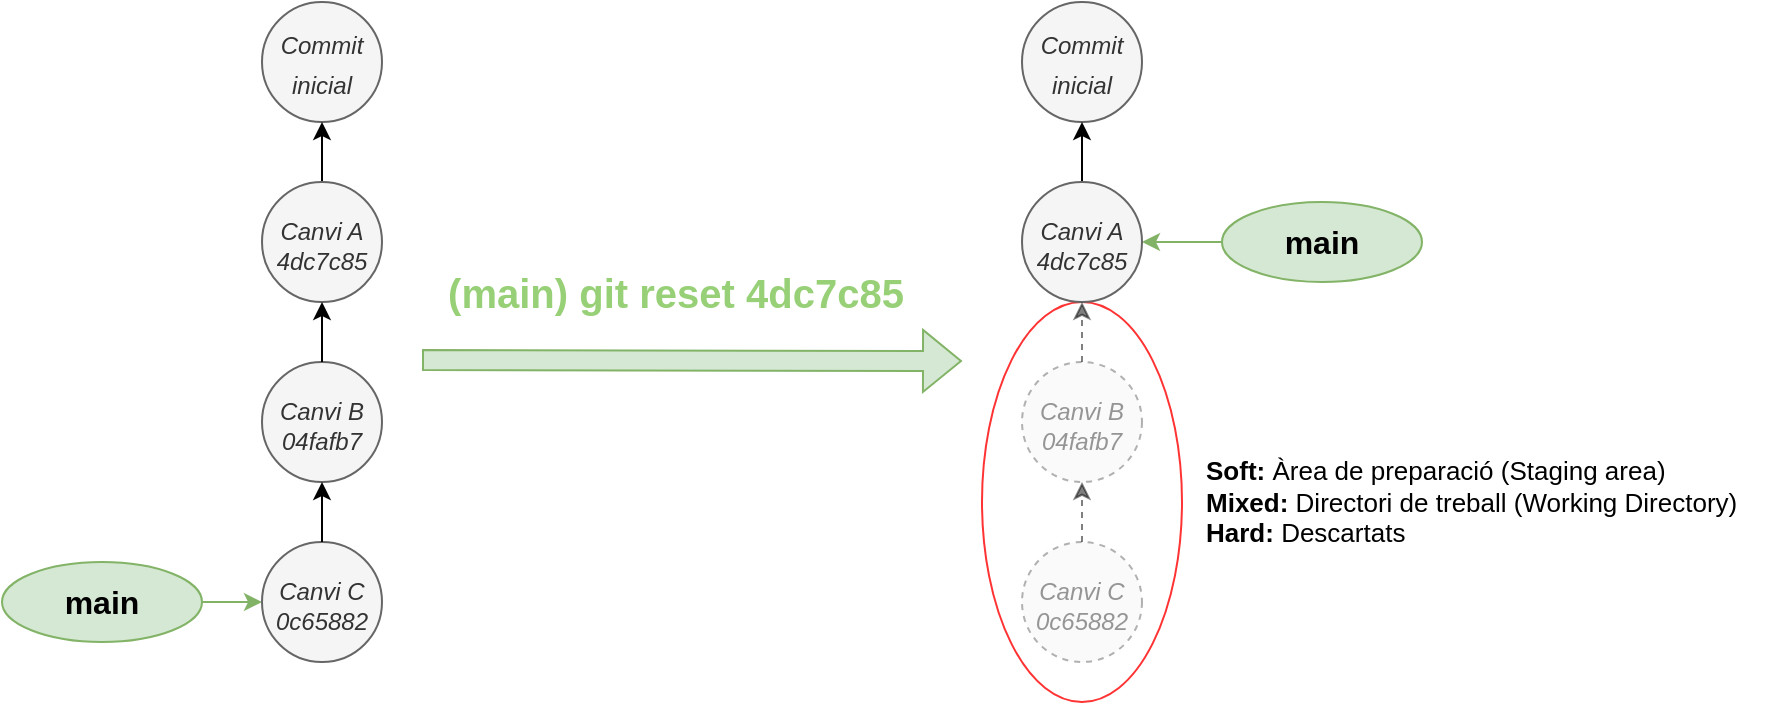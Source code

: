 <mxfile version="28.2.5">
  <diagram name="Pàgina-1" id="mhbHxmUa4zc_a_H4eHv1">
    <mxGraphModel dx="1239" dy="1151" grid="1" gridSize="10" guides="1" tooltips="1" connect="1" arrows="1" fold="1" page="1" pageScale="1" pageWidth="827" pageHeight="1169" math="0" shadow="0">
      <root>
        <mxCell id="0" />
        <mxCell id="1" parent="0" />
        <mxCell id="gPPwztmyjoWQSpUjfVR2-18" value="" style="ellipse;whiteSpace=wrap;html=1;strokeColor=#FF3333;fillColor=none;" parent="1" vertex="1">
          <mxGeometry x="1400" y="750" width="100" height="200" as="geometry" />
        </mxCell>
        <mxCell id="dp8ddyL-VryvzM2425Ij-3" style="rounded=0;orthogonalLoop=1;jettySize=auto;html=1;fillColor=#d5e8d4;strokeColor=#82b366;" parent="1" source="dp8ddyL-VryvzM2425Ij-4" target="gPPwztmyjoWQSpUjfVR2-4" edge="1">
          <mxGeometry relative="1" as="geometry">
            <mxPoint x="956.667" y="777.5" as="targetPoint" />
          </mxGeometry>
        </mxCell>
        <mxCell id="dp8ddyL-VryvzM2425Ij-4" value="main" style="ellipse;whiteSpace=wrap;html=1;fillColor=#d5e8d4;strokeColor=#82b366;fontSize=16;fontStyle=1" parent="1" vertex="1">
          <mxGeometry x="910" y="880" width="100" height="40" as="geometry" />
        </mxCell>
        <mxCell id="dp8ddyL-VryvzM2425Ij-13" value="&lt;i style=&quot;font-size: 16px;&quot;&gt;&lt;font style=&quot;font-size: 12px;&quot;&gt;Commit inicial&lt;/font&gt;&lt;/i&gt;" style="ellipse;whiteSpace=wrap;html=1;fillColor=#f5f5f5;fontColor=#333333;strokeColor=#666666;" parent="1" vertex="1">
          <mxGeometry x="1040" y="600" width="60" height="60" as="geometry" />
        </mxCell>
        <mxCell id="dp8ddyL-VryvzM2425Ij-42" value="&lt;i style=&quot;font-size: 16px;&quot;&gt;&lt;font style=&quot;font-size: 12px;&quot;&gt;Canvi B&lt;/font&gt;&lt;/i&gt;&lt;div&gt;&lt;i style=&quot;&quot;&gt;&lt;font style=&quot;&quot;&gt;04fafb7&lt;/font&gt;&lt;/i&gt;&lt;/div&gt;" style="ellipse;whiteSpace=wrap;html=1;fillColor=#f5f5f5;fontColor=#333333;strokeColor=#666666;" parent="1" vertex="1">
          <mxGeometry x="1040" y="780" width="60" height="60" as="geometry" />
        </mxCell>
        <mxCell id="dp8ddyL-VryvzM2425Ij-45" style="rounded=0;orthogonalLoop=1;jettySize=auto;html=1;" parent="1" source="gPPwztmyjoWQSpUjfVR2-1" target="dp8ddyL-VryvzM2425Ij-13" edge="1">
          <mxGeometry relative="1" as="geometry">
            <mxPoint x="1159" y="643.5" as="sourcePoint" />
            <mxPoint x="1011" y="786.5" as="targetPoint" />
          </mxGeometry>
        </mxCell>
        <mxCell id="gPPwztmyjoWQSpUjfVR2-1" value="&lt;i style=&quot;font-size: 16px;&quot;&gt;&lt;font style=&quot;font-size: 12px;&quot;&gt;Canvi A&lt;/font&gt;&lt;/i&gt;&lt;div&gt;&lt;i style=&quot;&quot;&gt;&lt;font style=&quot;&quot;&gt;4dc7c85&lt;/font&gt;&lt;/i&gt;&lt;/div&gt;" style="ellipse;whiteSpace=wrap;html=1;fillColor=#f5f5f5;fontColor=#333333;strokeColor=#666666;" parent="1" vertex="1">
          <mxGeometry x="1040" y="690" width="60" height="60" as="geometry" />
        </mxCell>
        <mxCell id="gPPwztmyjoWQSpUjfVR2-3" style="rounded=0;orthogonalLoop=1;jettySize=auto;html=1;" parent="1" source="dp8ddyL-VryvzM2425Ij-42" target="gPPwztmyjoWQSpUjfVR2-1" edge="1">
          <mxGeometry relative="1" as="geometry">
            <mxPoint x="1070" y="808" as="sourcePoint" />
            <mxPoint x="1020" y="808" as="targetPoint" />
          </mxGeometry>
        </mxCell>
        <mxCell id="gPPwztmyjoWQSpUjfVR2-4" value="&lt;i style=&quot;font-size: 16px;&quot;&gt;&lt;font style=&quot;font-size: 12px;&quot;&gt;Canvi C&lt;/font&gt;&lt;/i&gt;&lt;div&gt;&lt;i style=&quot;&quot;&gt;&lt;font style=&quot;&quot;&gt;0c65882&lt;/font&gt;&lt;/i&gt;&lt;/div&gt;" style="ellipse;whiteSpace=wrap;html=1;fillColor=#f5f5f5;fontColor=#333333;strokeColor=#666666;" parent="1" vertex="1">
          <mxGeometry x="1040" y="870" width="60" height="60" as="geometry" />
        </mxCell>
        <mxCell id="gPPwztmyjoWQSpUjfVR2-5" style="rounded=0;orthogonalLoop=1;jettySize=auto;html=1;" parent="1" source="gPPwztmyjoWQSpUjfVR2-4" target="dp8ddyL-VryvzM2425Ij-42" edge="1">
          <mxGeometry relative="1" as="geometry">
            <mxPoint x="1170" y="808" as="sourcePoint" />
            <mxPoint x="1130" y="808" as="targetPoint" />
          </mxGeometry>
        </mxCell>
        <mxCell id="gPPwztmyjoWQSpUjfVR2-6" value="" style="shape=flexArrow;endArrow=classic;html=1;rounded=0;fillColor=#d5e8d4;strokeColor=#82b366;" parent="1" edge="1">
          <mxGeometry width="50" height="50" relative="1" as="geometry">
            <mxPoint x="1120" y="779" as="sourcePoint" />
            <mxPoint x="1390" y="779.5" as="targetPoint" />
          </mxGeometry>
        </mxCell>
        <mxCell id="gPPwztmyjoWQSpUjfVR2-7" value="&lt;font size=&quot;1&quot; color=&quot;#97d077&quot;&gt;&lt;b style=&quot;font-size: 20px;&quot;&gt;(&lt;/b&gt;&lt;/font&gt;&lt;b style=&quot;color: rgb(151, 208, 119); font-size: 20px;&quot;&gt;main&lt;/b&gt;&lt;font size=&quot;1&quot; color=&quot;#97d077&quot;&gt;&lt;b style=&quot;font-size: 20px;&quot;&gt;) git reset 4dc7c85&lt;/b&gt;&lt;/font&gt;" style="text;html=1;align=center;verticalAlign=middle;whiteSpace=wrap;rounded=0;" parent="1" vertex="1">
          <mxGeometry x="1110" y="730" width="274" height="30" as="geometry" />
        </mxCell>
        <mxCell id="gPPwztmyjoWQSpUjfVR2-8" style="rounded=0;orthogonalLoop=1;jettySize=auto;html=1;fillColor=#d5e8d4;strokeColor=#82b366;" parent="1" source="gPPwztmyjoWQSpUjfVR2-9" target="gPPwztmyjoWQSpUjfVR2-13" edge="1">
          <mxGeometry relative="1" as="geometry">
            <mxPoint x="1336.667" y="777.5" as="targetPoint" />
          </mxGeometry>
        </mxCell>
        <mxCell id="gPPwztmyjoWQSpUjfVR2-9" value="main" style="ellipse;whiteSpace=wrap;html=1;fillColor=#d5e8d4;strokeColor=#82b366;fontSize=16;fontStyle=1" parent="1" vertex="1">
          <mxGeometry x="1520" y="700" width="100" height="40" as="geometry" />
        </mxCell>
        <mxCell id="gPPwztmyjoWQSpUjfVR2-10" value="&lt;i style=&quot;font-size: 16px;&quot;&gt;&lt;font style=&quot;font-size: 12px;&quot;&gt;Commit inicial&lt;/font&gt;&lt;/i&gt;" style="ellipse;whiteSpace=wrap;html=1;fillColor=#f5f5f5;fontColor=#333333;strokeColor=#666666;" parent="1" vertex="1">
          <mxGeometry x="1420" y="600" width="60" height="60" as="geometry" />
        </mxCell>
        <mxCell id="gPPwztmyjoWQSpUjfVR2-11" value="&lt;i style=&quot;font-size: 16px;&quot;&gt;&lt;font style=&quot;font-size: 12px;&quot;&gt;Canvi B&lt;/font&gt;&lt;/i&gt;&lt;div&gt;&lt;i style=&quot;&quot;&gt;&lt;font style=&quot;&quot;&gt;04fafb7&lt;/font&gt;&lt;/i&gt;&lt;/div&gt;" style="ellipse;whiteSpace=wrap;html=1;fillColor=#f5f5f5;fontColor=#333333;strokeColor=#666666;textOpacity=50;opacity=50;dashed=1;" parent="1" vertex="1">
          <mxGeometry x="1420" y="780" width="60" height="60" as="geometry" />
        </mxCell>
        <mxCell id="gPPwztmyjoWQSpUjfVR2-12" style="rounded=0;orthogonalLoop=1;jettySize=auto;html=1;" parent="1" source="gPPwztmyjoWQSpUjfVR2-13" target="gPPwztmyjoWQSpUjfVR2-10" edge="1">
          <mxGeometry relative="1" as="geometry">
            <mxPoint x="1539" y="643.5" as="sourcePoint" />
            <mxPoint x="1391" y="786.5" as="targetPoint" />
          </mxGeometry>
        </mxCell>
        <mxCell id="gPPwztmyjoWQSpUjfVR2-13" value="&lt;i style=&quot;font-size: 16px;&quot;&gt;&lt;font style=&quot;font-size: 12px;&quot;&gt;Canvi A&lt;/font&gt;&lt;/i&gt;&lt;div&gt;&lt;i style=&quot;&quot;&gt;&lt;font style=&quot;&quot;&gt;4dc7c85&lt;/font&gt;&lt;/i&gt;&lt;/div&gt;" style="ellipse;whiteSpace=wrap;html=1;fillColor=#f5f5f5;fontColor=#333333;strokeColor=#666666;" parent="1" vertex="1">
          <mxGeometry x="1420" y="690" width="60" height="60" as="geometry" />
        </mxCell>
        <mxCell id="gPPwztmyjoWQSpUjfVR2-14" style="rounded=0;orthogonalLoop=1;jettySize=auto;html=1;textOpacity=50;opacity=50;dashed=1;" parent="1" source="gPPwztmyjoWQSpUjfVR2-11" target="gPPwztmyjoWQSpUjfVR2-13" edge="1">
          <mxGeometry relative="1" as="geometry">
            <mxPoint x="1450" y="808" as="sourcePoint" />
            <mxPoint x="1400" y="808" as="targetPoint" />
          </mxGeometry>
        </mxCell>
        <mxCell id="gPPwztmyjoWQSpUjfVR2-15" value="&lt;i style=&quot;font-size: 16px;&quot;&gt;&lt;font style=&quot;font-size: 12px;&quot;&gt;Canvi C&lt;/font&gt;&lt;/i&gt;&lt;div&gt;&lt;i style=&quot;&quot;&gt;&lt;font style=&quot;&quot;&gt;0c65882&lt;/font&gt;&lt;/i&gt;&lt;/div&gt;" style="ellipse;whiteSpace=wrap;html=1;fillColor=#f5f5f5;fontColor=#333333;strokeColor=#666666;textOpacity=50;opacity=50;dashed=1;" parent="1" vertex="1">
          <mxGeometry x="1420" y="870" width="60" height="60" as="geometry" />
        </mxCell>
        <mxCell id="gPPwztmyjoWQSpUjfVR2-16" style="rounded=0;orthogonalLoop=1;jettySize=auto;html=1;textOpacity=50;opacity=50;dashed=1;" parent="1" source="gPPwztmyjoWQSpUjfVR2-15" target="gPPwztmyjoWQSpUjfVR2-11" edge="1">
          <mxGeometry relative="1" as="geometry">
            <mxPoint x="1550" y="808" as="sourcePoint" />
            <mxPoint x="1510" y="808" as="targetPoint" />
          </mxGeometry>
        </mxCell>
        <mxCell id="gPPwztmyjoWQSpUjfVR2-20" value="&lt;b&gt;Soft: &lt;/b&gt;Àrea de preparació (Staging area)&lt;br&gt;&lt;b&gt;Mixed: &lt;/b&gt;Directori de treball (Working Directory)&lt;br&gt;&lt;b&gt;Hard: &lt;/b&gt;Descartats" style="text;html=1;align=left;verticalAlign=middle;whiteSpace=wrap;rounded=0;fontSize=13;" parent="1" vertex="1">
          <mxGeometry x="1510" y="805" width="290" height="90" as="geometry" />
        </mxCell>
      </root>
    </mxGraphModel>
  </diagram>
</mxfile>
